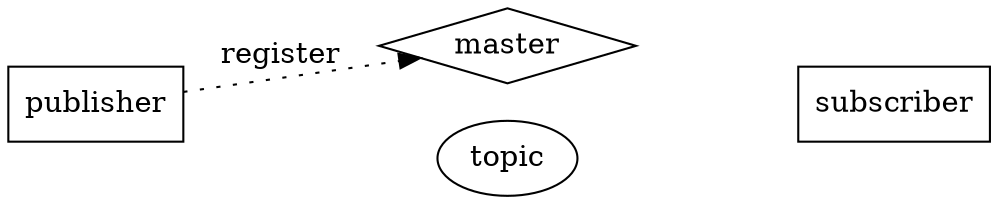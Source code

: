 digraph master_2 {rankdir=LR; node [shape=box,style=filled,fillcolor=white]; publisher; subscriber; master [shape=diamond]; node [shape=ellipse,style=filled,fillcolor=white]; topic; {rank=same;master;topic} publisher->master[style=dotted,label="register"]; publisher->topic[style=invis] subscriber->master[style=invis,label="query"]; topic->subscriber[style=invis];}
